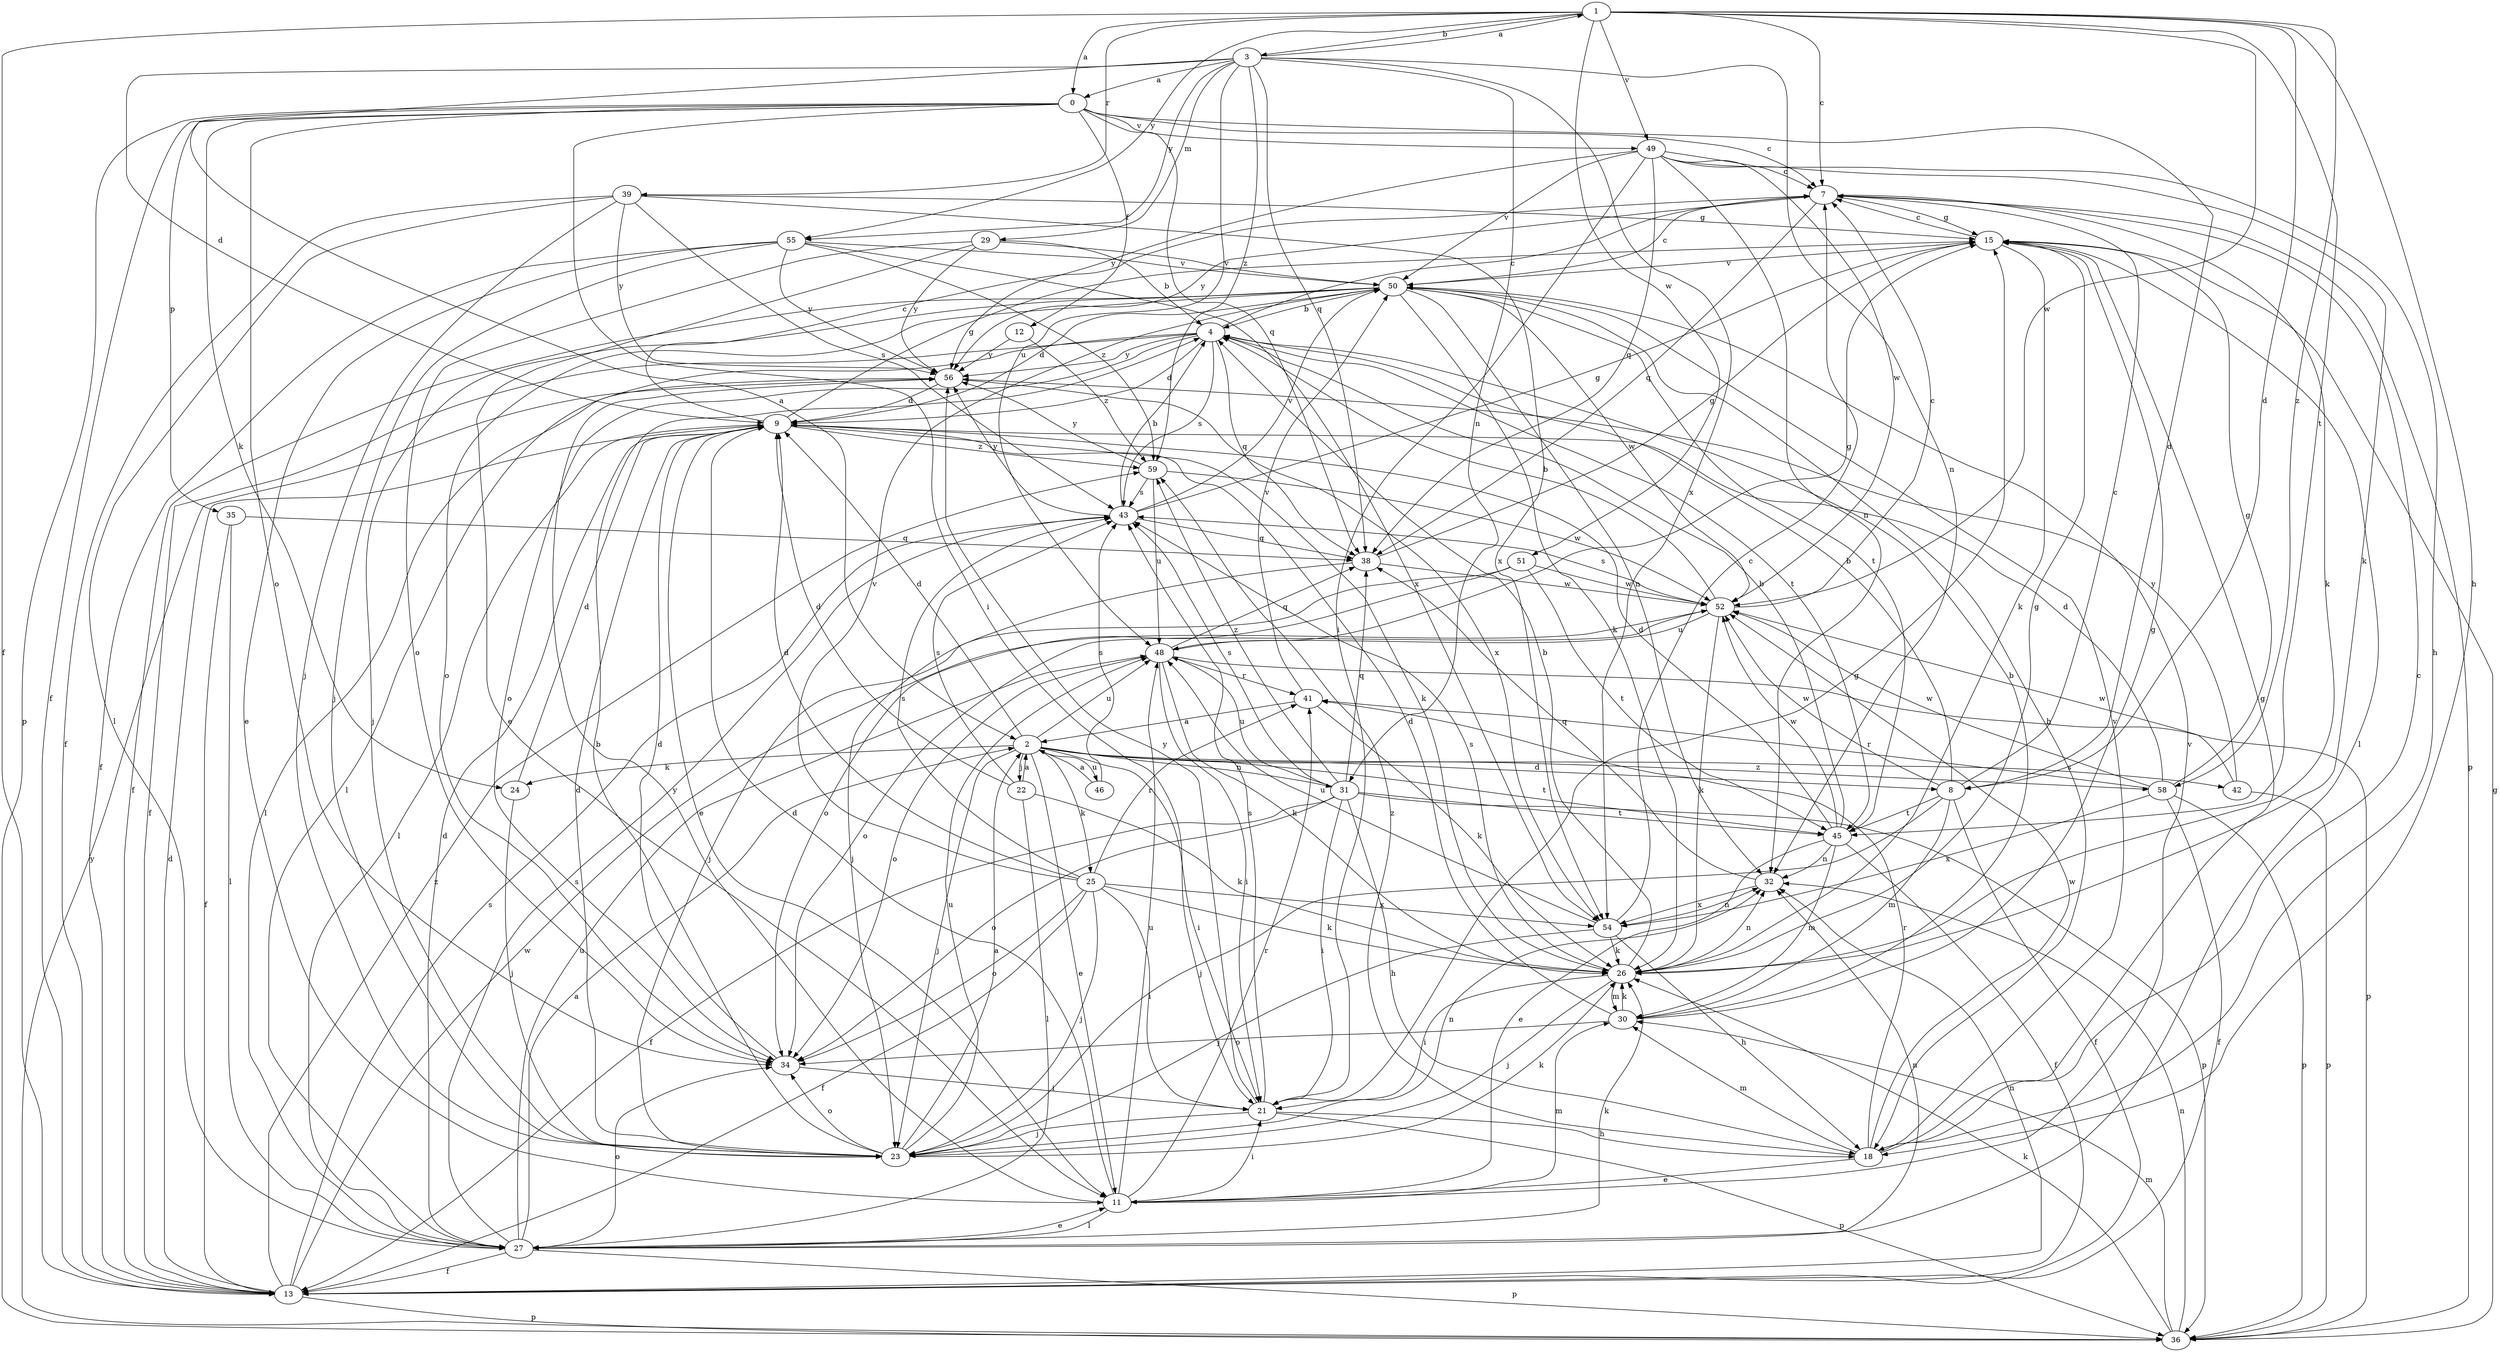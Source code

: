 strict digraph  {
0;
1;
2;
3;
4;
7;
8;
9;
11;
12;
13;
15;
18;
21;
22;
23;
24;
25;
26;
27;
29;
30;
31;
32;
34;
35;
36;
38;
39;
41;
42;
43;
45;
46;
48;
49;
50;
51;
52;
54;
55;
56;
58;
59;
0 -> 7  [label=c];
0 -> 8  [label=d];
0 -> 12  [label=f];
0 -> 13  [label=f];
0 -> 21  [label=i];
0 -> 24  [label=k];
0 -> 34  [label=o];
0 -> 35  [label=p];
0 -> 36  [label=p];
0 -> 38  [label=q];
0 -> 49  [label=v];
1 -> 0  [label=a];
1 -> 3  [label=b];
1 -> 7  [label=c];
1 -> 8  [label=d];
1 -> 13  [label=f];
1 -> 18  [label=h];
1 -> 39  [label=r];
1 -> 45  [label=t];
1 -> 49  [label=v];
1 -> 51  [label=w];
1 -> 52  [label=w];
1 -> 55  [label=y];
1 -> 58  [label=z];
2 -> 8  [label=d];
2 -> 9  [label=d];
2 -> 11  [label=e];
2 -> 21  [label=i];
2 -> 22  [label=j];
2 -> 23  [label=j];
2 -> 24  [label=k];
2 -> 25  [label=k];
2 -> 31  [label=n];
2 -> 42  [label=s];
2 -> 45  [label=t];
2 -> 46  [label=u];
2 -> 48  [label=u];
2 -> 58  [label=z];
3 -> 0  [label=a];
3 -> 1  [label=a];
3 -> 2  [label=a];
3 -> 9  [label=d];
3 -> 29  [label=m];
3 -> 31  [label=n];
3 -> 32  [label=n];
3 -> 38  [label=q];
3 -> 48  [label=u];
3 -> 54  [label=x];
3 -> 55  [label=y];
3 -> 59  [label=z];
4 -> 7  [label=c];
4 -> 9  [label=d];
4 -> 13  [label=f];
4 -> 27  [label=l];
4 -> 34  [label=o];
4 -> 38  [label=q];
4 -> 43  [label=s];
4 -> 45  [label=t];
4 -> 56  [label=y];
7 -> 15  [label=g];
7 -> 26  [label=k];
7 -> 36  [label=p];
7 -> 38  [label=q];
7 -> 56  [label=y];
8 -> 4  [label=b];
8 -> 7  [label=c];
8 -> 13  [label=f];
8 -> 23  [label=j];
8 -> 30  [label=m];
8 -> 45  [label=t];
8 -> 52  [label=w];
9 -> 7  [label=c];
9 -> 11  [label=e];
9 -> 15  [label=g];
9 -> 26  [label=k];
9 -> 27  [label=l];
9 -> 59  [label=z];
11 -> 9  [label=d];
11 -> 21  [label=i];
11 -> 27  [label=l];
11 -> 30  [label=m];
11 -> 41  [label=r];
11 -> 48  [label=u];
11 -> 50  [label=v];
11 -> 56  [label=y];
12 -> 56  [label=y];
12 -> 59  [label=z];
13 -> 9  [label=d];
13 -> 32  [label=n];
13 -> 36  [label=p];
13 -> 43  [label=s];
13 -> 52  [label=w];
13 -> 59  [label=z];
15 -> 7  [label=c];
15 -> 26  [label=k];
15 -> 27  [label=l];
15 -> 50  [label=v];
18 -> 7  [label=c];
18 -> 11  [label=e];
18 -> 15  [label=g];
18 -> 30  [label=m];
18 -> 41  [label=r];
18 -> 50  [label=v];
18 -> 52  [label=w];
18 -> 59  [label=z];
21 -> 15  [label=g];
21 -> 18  [label=h];
21 -> 23  [label=j];
21 -> 36  [label=p];
21 -> 43  [label=s];
21 -> 56  [label=y];
22 -> 2  [label=a];
22 -> 9  [label=d];
22 -> 26  [label=k];
22 -> 27  [label=l];
22 -> 43  [label=s];
23 -> 2  [label=a];
23 -> 4  [label=b];
23 -> 9  [label=d];
23 -> 26  [label=k];
23 -> 32  [label=n];
23 -> 34  [label=o];
23 -> 48  [label=u];
24 -> 9  [label=d];
24 -> 23  [label=j];
25 -> 9  [label=d];
25 -> 13  [label=f];
25 -> 21  [label=i];
25 -> 23  [label=j];
25 -> 26  [label=k];
25 -> 34  [label=o];
25 -> 41  [label=r];
25 -> 43  [label=s];
25 -> 50  [label=v];
25 -> 54  [label=x];
26 -> 4  [label=b];
26 -> 15  [label=g];
26 -> 21  [label=i];
26 -> 23  [label=j];
26 -> 30  [label=m];
26 -> 32  [label=n];
26 -> 43  [label=s];
27 -> 2  [label=a];
27 -> 9  [label=d];
27 -> 11  [label=e];
27 -> 13  [label=f];
27 -> 26  [label=k];
27 -> 32  [label=n];
27 -> 34  [label=o];
27 -> 36  [label=p];
27 -> 43  [label=s];
27 -> 48  [label=u];
29 -> 4  [label=b];
29 -> 11  [label=e];
29 -> 34  [label=o];
29 -> 50  [label=v];
29 -> 56  [label=y];
30 -> 4  [label=b];
30 -> 9  [label=d];
30 -> 15  [label=g];
30 -> 26  [label=k];
30 -> 34  [label=o];
31 -> 13  [label=f];
31 -> 18  [label=h];
31 -> 21  [label=i];
31 -> 34  [label=o];
31 -> 36  [label=p];
31 -> 38  [label=q];
31 -> 43  [label=s];
31 -> 45  [label=t];
31 -> 48  [label=u];
31 -> 59  [label=z];
32 -> 38  [label=q];
32 -> 54  [label=x];
34 -> 9  [label=d];
34 -> 21  [label=i];
35 -> 13  [label=f];
35 -> 27  [label=l];
35 -> 38  [label=q];
36 -> 15  [label=g];
36 -> 26  [label=k];
36 -> 30  [label=m];
36 -> 32  [label=n];
36 -> 56  [label=y];
38 -> 15  [label=g];
38 -> 23  [label=j];
38 -> 52  [label=w];
39 -> 13  [label=f];
39 -> 15  [label=g];
39 -> 23  [label=j];
39 -> 27  [label=l];
39 -> 43  [label=s];
39 -> 54  [label=x];
39 -> 56  [label=y];
41 -> 2  [label=a];
41 -> 26  [label=k];
41 -> 50  [label=v];
42 -> 36  [label=p];
42 -> 52  [label=w];
42 -> 56  [label=y];
43 -> 4  [label=b];
43 -> 15  [label=g];
43 -> 38  [label=q];
43 -> 50  [label=v];
43 -> 56  [label=y];
45 -> 4  [label=b];
45 -> 9  [label=d];
45 -> 11  [label=e];
45 -> 13  [label=f];
45 -> 30  [label=m];
45 -> 32  [label=n];
45 -> 52  [label=w];
46 -> 2  [label=a];
46 -> 43  [label=s];
48 -> 15  [label=g];
48 -> 21  [label=i];
48 -> 26  [label=k];
48 -> 34  [label=o];
48 -> 36  [label=p];
48 -> 38  [label=q];
48 -> 41  [label=r];
49 -> 7  [label=c];
49 -> 18  [label=h];
49 -> 21  [label=i];
49 -> 26  [label=k];
49 -> 32  [label=n];
49 -> 38  [label=q];
49 -> 50  [label=v];
49 -> 52  [label=w];
49 -> 56  [label=y];
50 -> 4  [label=b];
50 -> 7  [label=c];
50 -> 9  [label=d];
50 -> 13  [label=f];
50 -> 18  [label=h];
50 -> 23  [label=j];
50 -> 26  [label=k];
50 -> 32  [label=n];
50 -> 34  [label=o];
50 -> 45  [label=t];
50 -> 52  [label=w];
51 -> 23  [label=j];
51 -> 34  [label=o];
51 -> 45  [label=t];
51 -> 52  [label=w];
52 -> 4  [label=b];
52 -> 7  [label=c];
52 -> 26  [label=k];
52 -> 34  [label=o];
52 -> 43  [label=s];
52 -> 48  [label=u];
54 -> 7  [label=c];
54 -> 18  [label=h];
54 -> 23  [label=j];
54 -> 26  [label=k];
54 -> 32  [label=n];
54 -> 48  [label=u];
55 -> 11  [label=e];
55 -> 13  [label=f];
55 -> 23  [label=j];
55 -> 50  [label=v];
55 -> 54  [label=x];
55 -> 56  [label=y];
55 -> 59  [label=z];
56 -> 9  [label=d];
56 -> 27  [label=l];
56 -> 54  [label=x];
58 -> 9  [label=d];
58 -> 13  [label=f];
58 -> 15  [label=g];
58 -> 36  [label=p];
58 -> 41  [label=r];
58 -> 52  [label=w];
58 -> 54  [label=x];
59 -> 43  [label=s];
59 -> 48  [label=u];
59 -> 52  [label=w];
59 -> 56  [label=y];
}
